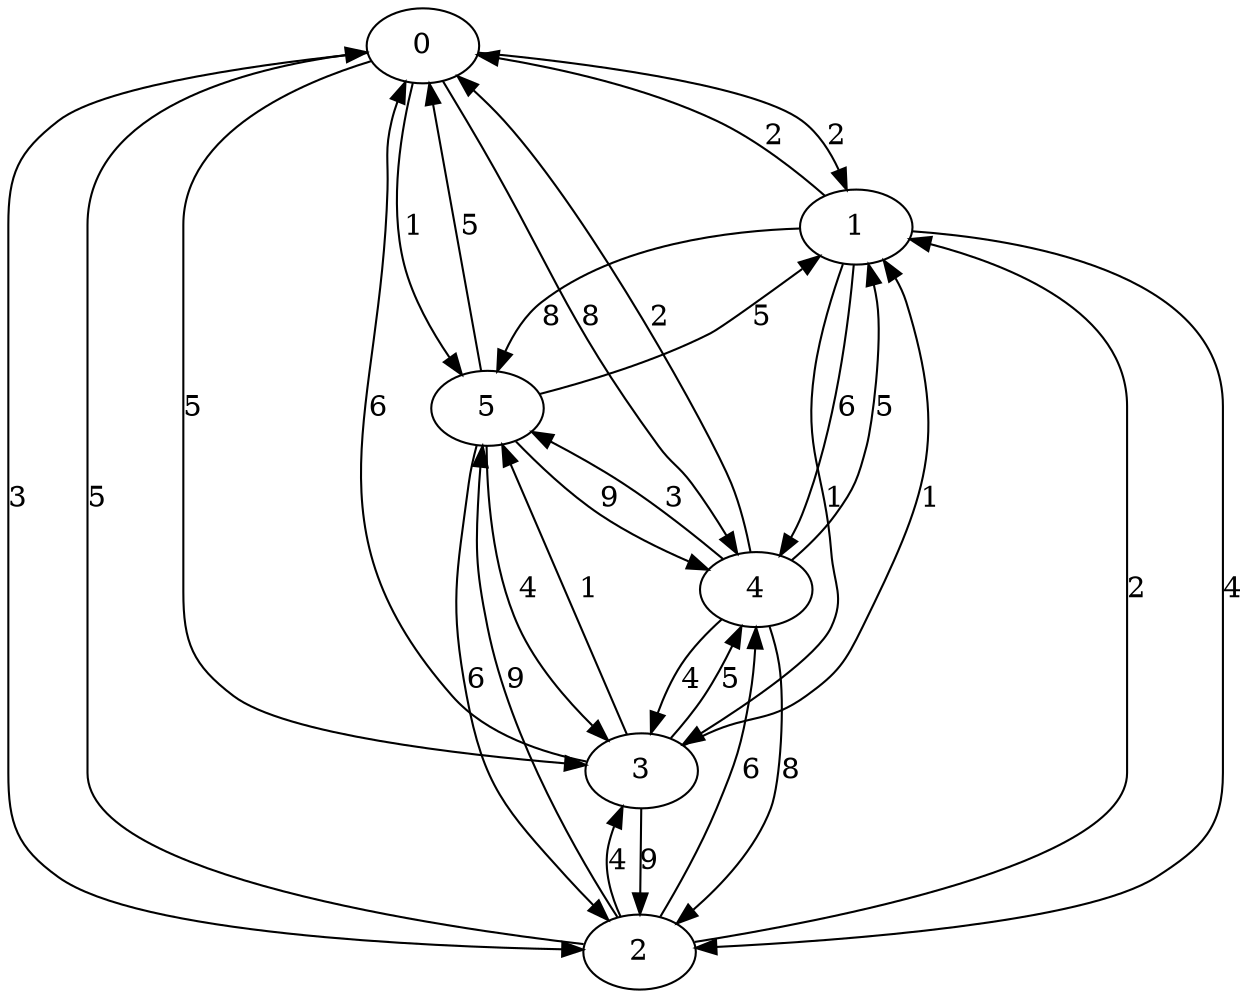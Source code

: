 digraph {
		0 -> 1 [label=2]
		0 -> 2 [label=3]
		0 -> 3 [label=5]
		0 -> 4 [label=8]
		0 -> 5 [label=1]
		1 -> 0 [label=2]
		1 -> 2 [label=4]
		1 -> 3 [label=1]
		1 -> 4 [label=6]
		1 -> 5 [label=8]
		2 -> 0 [label=5]
		2 -> 1 [label=2]
		2 -> 3 [label=4]
		2 -> 4 [label=6]
		2 -> 5 [label=9]
		3 -> 0 [label=6]
		3 -> 1 [label=1]
		3 -> 2 [label=9]
		3 -> 4 [label=5]
		3 -> 5 [label=1]
		4 -> 0 [label=2]
		4 -> 1 [label=5]
		4 -> 2 [label=8]
		4 -> 3 [label=4]
		4 -> 5 [label=3]
		5 -> 0 [label=5]
		5 -> 1 [label=5]
		5 -> 2 [label=6]
		5 -> 3 [label=4]
		5 -> 4 [label=9]
}